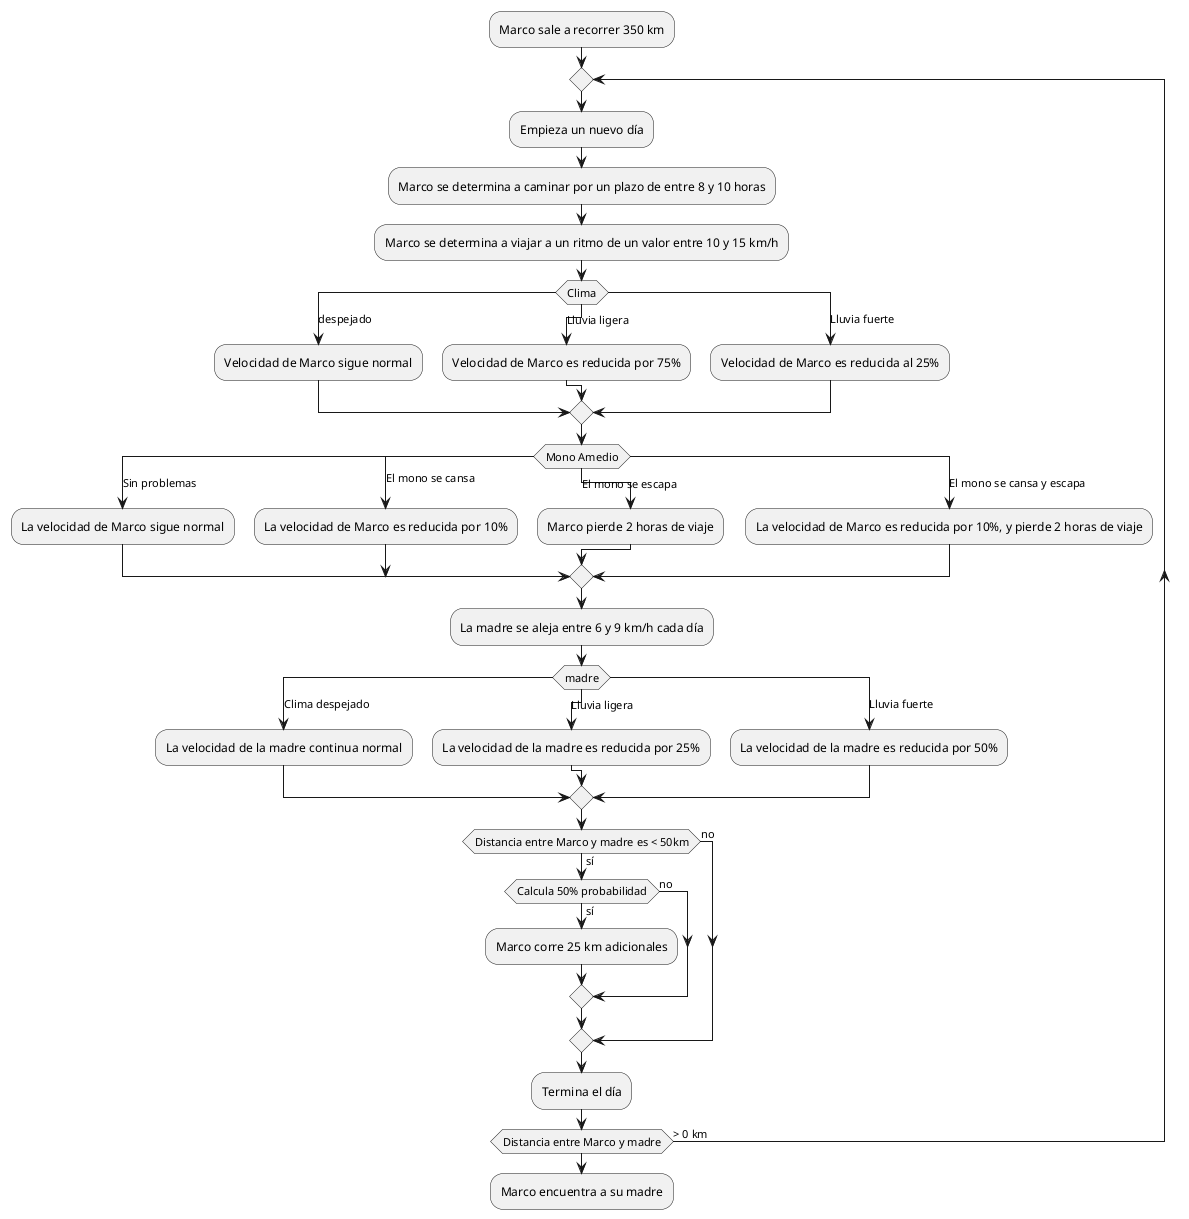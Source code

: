 @startuml Viaje de Marco
:Marco sale a recorrer 350 km;

repeat
:Empieza un nuevo día;

:Marco se determina a caminar por un plazo de entre 8 y 10 horas;
:Marco se determina a viajar a un ritmo de un valor entre 10 y 15 km/h;

switch (Clima)
    case (despejado)
    :Velocidad de Marco sigue normal;
    case (Lluvia ligera)
    :Velocidad de Marco es reducida por 75%;
    case (Lluvia fuerte)
    :Velocidad de Marco es reducida al 25%;
endswitch

switch (Mono Amedio)
    case (Sin problemas)
    :La velocidad de Marco sigue normal;
    case (El mono se cansa)
    :La velocidad de Marco es reducida por 10%;
    case (El mono se escapa)
    :Marco pierde 2 horas de viaje;
    case (El mono se cansa y escapa)
    :La velocidad de Marco es reducida por 10%, y pierde 2 horas de viaje;
endswitch

:La madre se aleja entre 6 y 9 km/h cada día;

switch (madre)
    case (Clima despejado)
    :La velocidad de la madre continua normal;
    case (Lluvia ligera)
    :La velocidad de la madre es reducida por 25%;
    case (Lluvia fuerte)
    :La velocidad de la madre es reducida por 50%;
endswitch

if (Distancia entre Marco y madre es < 50km) then (sí) 
    if (Calcula 50% probabilidad) then (sí)
    :Marco corre 25 km adicionales;
    else (no)
    endif
else (no)
endif

:Termina el día;
repeat while (Distancia entre Marco y madre) is (> 0 km)

:Marco encuentra a su madre;
@enduml